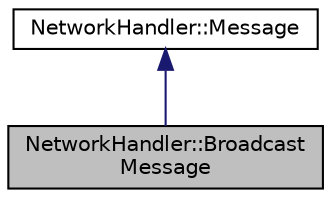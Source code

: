 digraph "NetworkHandler::BroadcastMessage"
{
  edge [fontname="Helvetica",fontsize="10",labelfontname="Helvetica",labelfontsize="10"];
  node [fontname="Helvetica",fontsize="10",shape=record];
  Node2 [label="NetworkHandler::Broadcast\lMessage",height=0.2,width=0.4,color="black", fillcolor="grey75", style="filled", fontcolor="black"];
  Node3 -> Node2 [dir="back",color="midnightblue",fontsize="10",style="solid",fontname="Helvetica"];
  Node3 [label="NetworkHandler::Message",height=0.2,width=0.4,color="black", fillcolor="white", style="filled",URL="$structNetworkHandler_1_1Message.html",tooltip="Base message struct. "];
}
